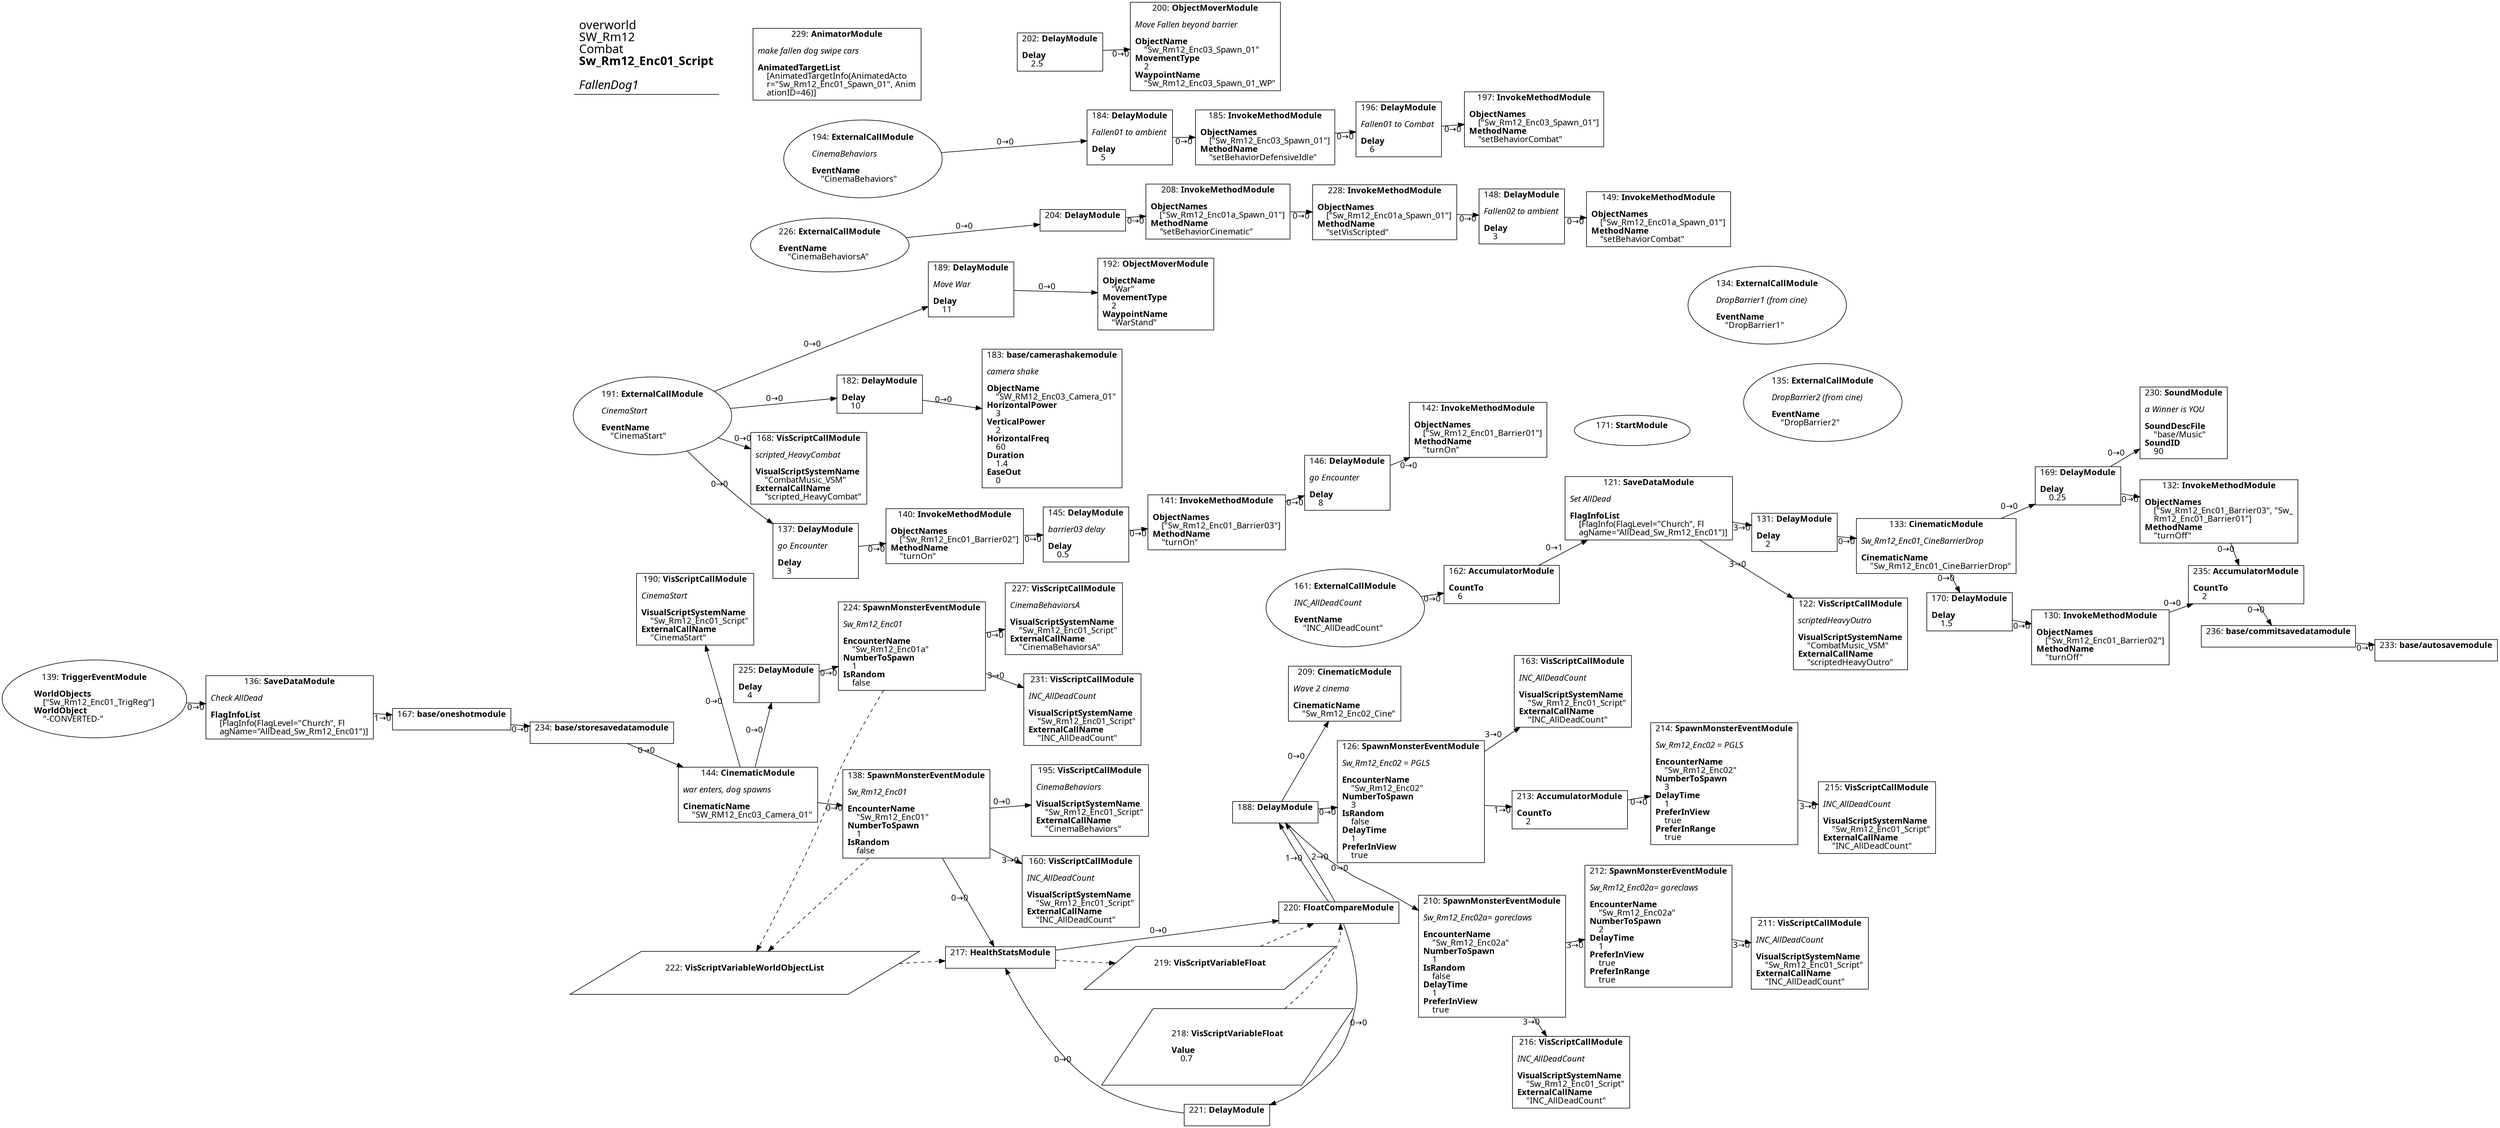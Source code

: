 digraph {
    layout = fdp;
    overlap = prism;
    sep = "+16";
    splines = spline;

    node [ shape = box ];

    graph [ fontname = "Segoe UI" ];
    node [ fontname = "Segoe UI" ];
    edge [ fontname = "Segoe UI" ];

    121 [ label = <121: <b>SaveDataModule</b><br/><br/><i>Set AllDead<br align="left"/></i><br align="left"/><b>FlagInfoList</b><br align="left"/>    [FlagInfo(FlagLevel=&quot;Church&quot;, Fl<br align="left"/>    agName=&quot;AllDead_Sw_Rm12_Enc01&quot;)]<br align="left"/>> ];
    121 [ pos = "2.9540002,-1.3240001!" ];
    121 -> 122 [ label = "3→0" ];
    121 -> 131 [ label = "3→0" ];

    122 [ label = <122: <b>VisScriptCallModule</b><br/><br/><i>scriptedHeavyOutro<br align="left"/></i><br align="left"/><b>VisualScriptSystemName</b><br align="left"/>    &quot;CombatMusic_VSM&quot;<br align="left"/><b>ExternalCallName</b><br align="left"/>    &quot;scriptedHeavyOutro&quot;<br align="left"/>> ];
    122 [ pos = "3.2,-1.5740001!" ];

    126 [ label = <126: <b>SpawnMonsterEventModule</b><br/><br/><i>Sw_Rm12_Enc02 = PGLS<br align="left"/></i><br align="left"/><b>EncounterName</b><br align="left"/>    &quot;Sw_Rm12_Enc02&quot;<br align="left"/><b>NumberToSpawn</b><br align="left"/>    3<br align="left"/><b>IsRandom</b><br align="left"/>    false<br align="left"/><b>DelayTime</b><br align="left"/>    1<br align="left"/><b>PreferInView</b><br align="left"/>    true<br align="left"/>> ];
    126 [ pos = "2.051,-1.8460001!" ];
    126 -> 163 [ label = "3→0" ];
    126 -> 213 [ label = "1→0" ];

    130 [ label = <130: <b>InvokeMethodModule</b><br/><br/><b>ObjectNames</b><br align="left"/>    [&quot;Sw_Rm12_Enc01_Barrier02&quot;]<br align="left"/><b>MethodName</b><br align="left"/>    &quot;turnOff&quot;<br align="left"/>> ];
    130 [ pos = "3.8430002,-1.4310001!" ];
    130 -> 235 [ label = "0→0" ];

    131 [ label = <131: <b>DelayModule</b><br/><br/><b>Delay</b><br align="left"/>    2<br align="left"/>> ];
    131 [ pos = "3.233,-1.3700001!" ];
    131 -> 133 [ label = "0→0" ];

    132 [ label = <132: <b>InvokeMethodModule</b><br/><br/><b>ObjectNames</b><br align="left"/>    [&quot;Sw_Rm12_Enc01_Barrier03&quot;, &quot;Sw_<br align="left"/>    Rm12_Enc01_Barrier01&quot;]<br align="left"/><b>MethodName</b><br align="left"/>    &quot;turnOff&quot;<br align="left"/>> ];
    132 [ pos = "3.8560002,-1.199!" ];
    132 -> 235 [ label = "0→0" ];

    133 [ label = <133: <b>CinematicModule</b><br/><br/><i>Sw_Rm12_Enc01_CineBarrierDrop<br align="left"/></i><br align="left"/><b>CinematicName</b><br align="left"/>    &quot;Sw_Rm12_Enc01_CineBarrierDrop&quot;<br align="left"/>> ];
    133 [ pos = "3.4120002,-1.3700001!" ];
    133 -> 169 [ label = "0→0" ];
    133 -> 170 [ label = "0→0" ];

    134 [ label = <134: <b>ExternalCallModule</b><br/><br/><i>DropBarrier1 (from cine)<br align="left"/></i><br align="left"/><b>EventName</b><br align="left"/>    &quot;DropBarrier1&quot;<br align="left"/>> ];
    134 [ shape = oval ]
    134 [ pos = "3.5060003,-0.88900006!" ];

    135 [ label = <135: <b>ExternalCallModule</b><br/><br/><i>DropBarrier2 (from cine)<br align="left"/></i><br align="left"/><b>EventName</b><br align="left"/>    &quot;DropBarrier2&quot;<br align="left"/>> ];
    135 [ shape = oval ]
    135 [ pos = "3.505,-0.994!" ];

    136 [ label = <136: <b>SaveDataModule</b><br/><br/><i>Check AllDead<br align="left"/></i><br align="left"/><b>FlagInfoList</b><br align="left"/>    [FlagInfo(FlagLevel=&quot;Church&quot;, Fl<br align="left"/>    agName=&quot;AllDead_Sw_Rm12_Enc01&quot;)]<br align="left"/>> ];
    136 [ pos = "0.157,-1.6330001!" ];
    136 -> 167 [ label = "1→0" ];

    137 [ label = <137: <b>DelayModule</b><br/><br/><i>go Encounter<br align="left"/></i><br align="left"/><b>Delay</b><br align="left"/>    3<br align="left"/>> ];
    137 [ pos = "1.087,-1.062!" ];
    137 -> 140 [ label = "0→0" ];

    138 [ label = <138: <b>SpawnMonsterEventModule</b><br/><br/><i>Sw_Rm12_Enc01<br align="left"/></i><br align="left"/><b>EncounterName</b><br align="left"/>    &quot;Sw_Rm12_Enc01&quot;<br align="left"/><b>NumberToSpawn</b><br align="left"/>    1<br align="left"/><b>IsRandom</b><br align="left"/>    false<br align="left"/>> ];
    138 [ pos = "1.0810001,-1.6560001!" ];
    138 -> 160 [ label = "3→0" ];
    138 -> 195 [ label = "0→0" ];
    138 -> 217 [ label = "0→0" ];
    138 -> 222 [ style = dashed ];

    139 [ label = <139: <b>TriggerEventModule</b><br/><br/><b>WorldObjects</b><br align="left"/>    [&quot;Sw_Rm12_Enc01_TrigReg&quot;]<br align="left"/><b>WorldObject</b><br align="left"/>    &quot;-CONVERTED-&quot;<br align="left"/>> ];
    139 [ shape = oval ]
    139 [ pos = "-0.085,-1.6330001!" ];
    139 -> 136 [ label = "0→0" ];

    140 [ label = <140: <b>InvokeMethodModule</b><br/><br/><b>ObjectNames</b><br align="left"/>    [&quot;Sw_Rm12_Enc01_Barrier02&quot;]<br align="left"/><b>MethodName</b><br align="left"/>    &quot;turnOn&quot;<br align="left"/>> ];
    140 [ pos = "1.2590001,-1.062!" ];
    140 -> 145 [ label = "0→0" ];

    141 [ label = <141: <b>InvokeMethodModule</b><br/><br/><b>ObjectNames</b><br align="left"/>    [&quot;Sw_Rm12_Enc01_Barrier03&quot;]<br align="left"/><b>MethodName</b><br align="left"/>    &quot;turnOn&quot;<br align="left"/>> ];
    141 [ pos = "1.6300001,-1.062!" ];
    141 -> 146 [ label = "0→0" ];

    142 [ label = <142: <b>InvokeMethodModule</b><br/><br/><b>ObjectNames</b><br align="left"/>    [&quot;Sw_Rm12_Enc01_Barrier01&quot;]<br align="left"/><b>MethodName</b><br align="left"/>    &quot;turnOn&quot;<br align="left"/>> ];
    142 [ pos = "1.9800001,-1.062!" ];

    144 [ label = <144: <b>CinematicModule</b><br/><br/><i>war enters, dog spawns<br align="left"/></i><br align="left"/><b>CinematicName</b><br align="left"/>    &quot;SW_RM12_Enc03_Camera_01&quot;<br align="left"/>> ];
    144 [ pos = "0.78700006,-1.6560001!" ];
    144 -> 138 [ label = "0→0" ];
    144 -> 190 [ label = "0→0" ];
    144 -> 225 [ label = "0→0" ];

    145 [ label = <145: <b>DelayModule</b><br/><br/><i>barrier03 delay<br align="left"/></i><br align="left"/><b>Delay</b><br align="left"/>    0.5<br align="left"/>> ];
    145 [ pos = "1.462,-1.062!" ];
    145 -> 141 [ label = "0→0" ];

    146 [ label = <146: <b>DelayModule</b><br/><br/><i>go Encounter<br align="left"/></i><br align="left"/><b>Delay</b><br align="left"/>    8<br align="left"/>> ];
    146 [ pos = "1.8100001,-1.062!" ];
    146 -> 142 [ label = "0→0" ];

    148 [ label = <148: <b>DelayModule</b><br/><br/><i>Fallen02 to ambient<br align="left"/></i><br align="left"/><b>Delay</b><br align="left"/>    3<br align="left"/>> ];
    148 [ pos = "1.682,-0.22600001!" ];
    148 -> 149 [ label = "0→0" ];

    149 [ label = <149: <b>InvokeMethodModule</b><br/><br/><b>ObjectNames</b><br align="left"/>    [&quot;Sw_Rm12_Enc01a_Spawn_01&quot;]<br align="left"/><b>MethodName</b><br align="left"/>    &quot;setBehaviorCombat&quot;<br align="left"/>> ];
    149 [ pos = "1.8840001,-0.22600001!" ];

    160 [ label = <160: <b>VisScriptCallModule</b><br/><br/><i>INC_AllDeadCount<br align="left"/></i><br align="left"/><b>VisualScriptSystemName</b><br align="left"/>    &quot;Sw_Rm12_Enc01_Script&quot;<br align="left"/><b>ExternalCallName</b><br align="left"/>    &quot;INC_AllDeadCount&quot;<br align="left"/>> ];
    160 [ pos = "1.4180001,-1.9380001!" ];

    161 [ label = <161: <b>ExternalCallModule</b><br/><br/><i>INC_AllDeadCount<br align="left"/></i><br align="left"/><b>EventName</b><br align="left"/>    &quot;INC_AllDeadCount&quot;<br align="left"/>> ];
    161 [ shape = oval ]
    161 [ pos = "2.4720001,-1.3470001!" ];
    161 -> 162 [ label = "0→0" ];

    162 [ label = <162: <b>AccumulatorModule</b><br/><br/><b>CountTo</b><br align="left"/>    6<br align="left"/>> ];
    162 [ pos = "2.7040002,-1.3470001!" ];
    162 -> 121 [ label = "0→1" ];

    163 [ label = <163: <b>VisScriptCallModule</b><br/><br/><i>INC_AllDeadCount<br align="left"/></i><br align="left"/><b>VisualScriptSystemName</b><br align="left"/>    &quot;Sw_Rm12_Enc01_Script&quot;<br align="left"/><b>ExternalCallName</b><br align="left"/>    &quot;INC_AllDeadCount&quot;<br align="left"/>> ];
    163 [ pos = "2.3530002,-1.7550001!" ];

    167 [ label = <167: <b>base/oneshotmodule</b><br/><br/>> ];
    167 [ pos = "0.363,-1.6560001!" ];
    167 -> 234 [ label = "0→0" ];

    168 [ label = <168: <b>VisScriptCallModule</b><br/><br/><i>scripted_HeavyCombat<br align="left"/></i><br align="left"/><b>VisualScriptSystemName</b><br align="left"/>    &quot;CombatMusic_VSM&quot;<br align="left"/><b>ExternalCallName</b><br align="left"/>    &quot;scripted_HeavyCombat&quot;<br align="left"/>> ];
    168 [ pos = "1.0810001,-0.966!" ];

    169 [ label = <169: <b>DelayModule</b><br/><br/><b>Delay</b><br align="left"/>    0.25<br align="left"/>> ];
    169 [ pos = "3.6560001,-1.199!" ];
    169 -> 132 [ label = "0→0" ];
    169 -> 230 [ label = "0→0" ];

    170 [ label = <170: <b>DelayModule</b><br/><br/><b>Delay</b><br align="left"/>    1.5<br align="left"/>> ];
    170 [ pos = "3.65,-1.452!" ];
    170 -> 130 [ label = "0→0" ];

    171 [ label = <171: <b>StartModule</b><br/><br/>> ];
    171 [ shape = oval ]
    171 [ pos = "2.9150002,-1.2010001!" ];

    182 [ label = <182: <b>DelayModule</b><br/><br/><b>Delay</b><br align="left"/>    10<br align="left"/>> ];
    182 [ pos = "1.0810001,-0.71400005!" ];
    182 -> 183 [ label = "0→0" ];

    183 [ label = <183: <b>base/camerashakemodule</b><br/><br/><i>camera shake<br align="left"/></i><br align="left"/><b>ObjectName</b><br align="left"/>    &quot;SW_RM12_Enc03_Camera_01&quot;<br align="left"/><b>HorizontalPower</b><br align="left"/>    3<br align="left"/><b>VerticalPower</b><br align="left"/>    2<br align="left"/><b>HorizontalFreq</b><br align="left"/>    60<br align="left"/><b>Duration</b><br align="left"/>    1.4<br align="left"/><b>EaseOut</b><br align="left"/>    0<br align="left"/>> ];
    183 [ pos = "1.2600001,-0.71400005!" ];

    184 [ label = <184: <b>DelayModule</b><br/><br/><i>Fallen01 to ambient<br align="left"/></i><br align="left"/><b>Delay</b><br align="left"/>    5<br align="left"/>> ];
    184 [ pos = "1.0730001,0.036000002!" ];
    184 -> 185 [ label = "0→0" ];

    185 [ label = <185: <b>InvokeMethodModule</b><br/><br/><b>ObjectNames</b><br align="left"/>    [&quot;Sw_Rm12_Enc03_Spawn_01&quot;]<br align="left"/><b>MethodName</b><br align="left"/>    &quot;setBehaviorDefensiveIdle&quot;<br align="left"/>> ];
    185 [ pos = "1.2360001,0.036000002!" ];
    185 -> 196 [ label = "0→0" ];

    188 [ label = <188: <b>DelayModule</b><br/><br/>> ];
    188 [ pos = "1.845,-1.843!" ];
    188 -> 126 [ label = "0→0" ];
    188 -> 209 [ label = "0→0" ];
    188 -> 210 [ label = "0→0" ];

    189 [ label = <189: <b>DelayModule</b><br/><br/><i>Move War<br align="left"/></i><br align="left"/><b>Delay</b><br align="left"/>    11<br align="left"/>> ];
    189 [ pos = "1.0780001,-0.50200003!" ];
    189 -> 192 [ label = "0→0" ];

    190 [ label = <190: <b>VisScriptCallModule</b><br/><br/><i>CinemaStart<br align="left"/></i><br align="left"/><b>VisualScriptSystemName</b><br align="left"/>    &quot;Sw_Rm12_Enc01_Script&quot;<br align="left"/><b>ExternalCallName</b><br align="left"/>    &quot;CinemaStart&quot;<br align="left"/>> ];
    190 [ pos = "0.83900005,-1.2980001!" ];

    191 [ label = <191: <b>ExternalCallModule</b><br/><br/><i>CinemaStart<br align="left"/></i><br align="left"/><b>EventName</b><br align="left"/>    &quot;CinemaStart&quot;<br align="left"/>> ];
    191 [ shape = oval ]
    191 [ pos = "0.64500004,-0.845!" ];
    191 -> 189 [ label = "0→0" ];
    191 -> 182 [ label = "0→0" ];
    191 -> 168 [ label = "0→0" ];
    191 -> 137 [ label = "0→0" ];

    192 [ label = <192: <b>ObjectMoverModule</b><br/><br/><b>ObjectName</b><br align="left"/>    &quot;War&quot;<br align="left"/><b>MovementType</b><br align="left"/>    2<br align="left"/><b>WaypointName</b><br align="left"/>    &quot;WarStand&quot;<br align="left"/>> ];
    192 [ pos = "1.256,-0.50200003!" ];

    194 [ label = <194: <b>ExternalCallModule</b><br/><br/><i>CinemaBehaviors<br align="left"/></i><br align="left"/><b>EventName</b><br align="left"/>    &quot;CinemaBehaviors&quot;<br align="left"/>> ];
    194 [ shape = oval ]
    194 [ pos = "0.78000003,-0.13100001!" ];
    194 -> 184 [ label = "0→0" ];

    195 [ label = <195: <b>VisScriptCallModule</b><br/><br/><i>CinemaBehaviors<br align="left"/></i><br align="left"/><b>VisualScriptSystemName</b><br align="left"/>    &quot;Sw_Rm12_Enc01_Script&quot;<br align="left"/><b>ExternalCallName</b><br align="left"/>    &quot;CinemaBehaviors&quot;<br align="left"/>> ];
    195 [ pos = "1.419,-1.6560001!" ];

    196 [ label = <196: <b>DelayModule</b><br/><br/><i>Fallen01 to Combat<br align="left"/></i><br align="left"/><b>Delay</b><br align="left"/>    6<br align="left"/>> ];
    196 [ pos = "1.457,0.036000002!" ];
    196 -> 197 [ label = "0→0" ];

    197 [ label = <197: <b>InvokeMethodModule</b><br/><br/><b>ObjectNames</b><br align="left"/>    [&quot;Sw_Rm12_Enc03_Spawn_01&quot;]<br align="left"/><b>MethodName</b><br align="left"/>    &quot;setBehaviorCombat&quot;<br align="left"/>> ];
    197 [ pos = "1.644,0.036000002!" ];

    200 [ label = <200: <b>ObjectMoverModule</b><br/><br/><i>Move Fallen beyond barrier<br align="left"/></i><br align="left"/><b>ObjectName</b><br align="left"/>    &quot;Sw_Rm12_Enc03_Spawn_01&quot;<br align="left"/><b>MovementType</b><br align="left"/>    2<br align="left"/><b>WaypointName</b><br align="left"/>    &quot;Sw_Rm12_Enc03_Spawn_01_WP&quot;<br align="left"/>> ];
    200 [ pos = "0.97200006,0.578!" ];

    202 [ label = <202: <b>DelayModule</b><br/><br/><b>Delay</b><br align="left"/>    2.5<br align="left"/>> ];
    202 [ pos = "0.78400004,0.578!" ];
    202 -> 200 [ label = "0→0" ];

    204 [ label = <204: <b>DelayModule</b><br/><br/>> ];
    204 [ pos = "1.0730001,-0.22600001!" ];
    204 -> 208 [ label = "0→0" ];

    208 [ label = <208: <b>InvokeMethodModule</b><br/><br/><b>ObjectNames</b><br align="left"/>    [&quot;Sw_Rm12_Enc01a_Spawn_01&quot;]<br align="left"/><b>MethodName</b><br align="left"/>    &quot;setBehaviorCinematic&quot;<br align="left"/>> ];
    208 [ pos = "1.246,-0.22600001!" ];
    208 -> 228 [ label = "0→0" ];

    209 [ label = <209: <b>CinematicModule</b><br/><br/><i>Wave 2 cinema<br align="left"/></i><br align="left"/><b>CinematicName</b><br align="left"/>    &quot;Sw_Rm12_Enc02_Cine&quot;<br align="left"/>> ];
    209 [ pos = "2.052,-1.626!" ];

    210 [ label = <210: <b>SpawnMonsterEventModule</b><br/><br/><i>Sw_Rm12_Enc02a= goreclaws<br align="left"/></i><br align="left"/><b>EncounterName</b><br align="left"/>    &quot;Sw_Rm12_Enc02a&quot;<br align="left"/><b>NumberToSpawn</b><br align="left"/>    1<br align="left"/><b>IsRandom</b><br align="left"/>    false<br align="left"/><b>DelayTime</b><br align="left"/>    1<br align="left"/><b>PreferInView</b><br align="left"/>    true<br align="left"/>> ];
    210 [ pos = "2.051,-2.124!" ];
    210 -> 212 [ label = "3→0" ];
    210 -> 216 [ label = "3→0" ];

    211 [ label = <211: <b>VisScriptCallModule</b><br/><br/><i>INC_AllDeadCount<br align="left"/></i><br align="left"/><b>VisualScriptSystemName</b><br align="left"/>    &quot;Sw_Rm12_Enc01_Script&quot;<br align="left"/><b>ExternalCallName</b><br align="left"/>    &quot;INC_AllDeadCount&quot;<br align="left"/>> ];
    211 [ pos = "2.825,-2.262!" ];

    212 [ label = <212: <b>SpawnMonsterEventModule</b><br/><br/><i>Sw_Rm12_Enc02a= goreclaws<br align="left"/></i><br align="left"/><b>EncounterName</b><br align="left"/>    &quot;Sw_Rm12_Enc02a&quot;<br align="left"/><b>NumberToSpawn</b><br align="left"/>    2<br align="left"/><b>DelayTime</b><br align="left"/>    1<br align="left"/><b>PreferInView</b><br align="left"/>    true<br align="left"/><b>PreferInRange</b><br align="left"/>    true<br align="left"/>> ];
    212 [ pos = "2.555,-2.193!" ];
    212 -> 211 [ label = "3→0" ];

    213 [ label = <213: <b>AccumulatorModule</b><br/><br/><b>CountTo</b><br align="left"/>    2<br align="left"/>> ];
    213 [ pos = "2.342,-1.8690001!" ];
    213 -> 214 [ label = "0→0" ];

    214 [ label = <214: <b>SpawnMonsterEventModule</b><br/><br/><i>Sw_Rm12_Enc02 = PGLS<br align="left"/></i><br align="left"/><b>EncounterName</b><br align="left"/>    &quot;Sw_Rm12_Enc02&quot;<br align="left"/><b>NumberToSpawn</b><br align="left"/>    3<br align="left"/><b>DelayTime</b><br align="left"/>    1<br align="left"/><b>PreferInView</b><br align="left"/>    true<br align="left"/><b>PreferInRange</b><br align="left"/>    true<br align="left"/>> ];
    214 [ pos = "2.555,-1.8690001!" ];
    214 -> 215 [ label = "3→0" ];

    215 [ label = <215: <b>VisScriptCallModule</b><br/><br/><i>INC_AllDeadCount<br align="left"/></i><br align="left"/><b>VisualScriptSystemName</b><br align="left"/>    &quot;Sw_Rm12_Enc01_Script&quot;<br align="left"/><b>ExternalCallName</b><br align="left"/>    &quot;INC_AllDeadCount&quot;<br align="left"/>> ];
    215 [ pos = "2.831,-1.9380001!" ];

    216 [ label = <216: <b>VisScriptCallModule</b><br/><br/><i>INC_AllDeadCount<br align="left"/></i><br align="left"/><b>VisualScriptSystemName</b><br align="left"/>    &quot;Sw_Rm12_Enc01_Script&quot;<br align="left"/><b>ExternalCallName</b><br align="left"/>    &quot;INC_AllDeadCount&quot;<br align="left"/>> ];
    216 [ pos = "2.3630002,-2.411!" ];

    217 [ label = <217: <b>HealthStatsModule</b><br/><br/>> ];
    217 [ pos = "1.3330001,-2.0800002!" ];
    217 -> 220 [ label = "0→0" ];
    217 -> 219 [ style = dashed ];
    222 -> 217 [ style = dashed ];

    218 [ label = <218: <b>VisScriptVariableFloat</b><br/><br/><b>Value</b><br align="left"/>    0.7<br align="left"/>> ];
    218 [ shape = parallelogram ]
    218 [ pos = "1.5170001,-2.2!" ];

    219 [ label = <219: <b>VisScriptVariableFloat</b><br/><br/>> ];
    219 [ shape = parallelogram ]
    219 [ pos = "1.5180001,-2.125!" ];

    220 [ label = <220: <b>FloatCompareModule</b><br/><br/>> ];
    220 [ pos = "1.651,-2.0800002!" ];
    220 -> 221 [ label = "0→0" ];
    220 -> 188 [ label = "1→0" ];
    220 -> 188 [ label = "2→0" ];
    218 -> 220 [ style = dashed ];
    219 -> 220 [ style = dashed ];

    221 [ label = <221: <b>DelayModule</b><br/><br/>> ];
    221 [ pos = "1.5050001,-2.299!" ];
    221 -> 217 [ label = "0→0" ];

    222 [ label = <222: <b>VisScriptVariableWorldObjectList</b><br/><br/>> ];
    222 [ shape = parallelogram ]
    222 [ pos = "1.105,-2.131!" ];

    224 [ label = <224: <b>SpawnMonsterEventModule</b><br/><br/><i>Sw_Rm12_Enc01<br align="left"/></i><br align="left"/><b>EncounterName</b><br align="left"/>    &quot;Sw_Rm12_Enc01a&quot;<br align="left"/><b>NumberToSpawn</b><br align="left"/>    1<br align="left"/><b>IsRandom</b><br align="left"/>    false<br align="left"/>> ];
    224 [ pos = "1.082,-1.3570001!" ];
    224 -> 227 [ label = "0→0" ];
    224 -> 231 [ label = "3→0" ];
    224 -> 222 [ style = dashed ];

    225 [ label = <225: <b>DelayModule</b><br/><br/><b>Delay</b><br align="left"/>    4<br align="left"/>> ];
    225 [ pos = "0.9250001,-1.4000001!" ];
    225 -> 224 [ label = "0→0" ];

    226 [ label = <226: <b>ExternalCallModule</b><br/><br/><b>EventName</b><br align="left"/>    &quot;CinemaBehaviorsA&quot;<br align="left"/>> ];
    226 [ shape = oval ]
    226 [ pos = "0.78000003,-0.28100002!" ];
    226 -> 204 [ label = "0→0" ];

    227 [ label = <227: <b>VisScriptCallModule</b><br/><br/><i>CinemaBehaviorsA<br align="left"/></i><br align="left"/><b>VisualScriptSystemName</b><br align="left"/>    &quot;Sw_Rm12_Enc01_Script&quot;<br align="left"/><b>ExternalCallName</b><br align="left"/>    &quot;CinemaBehaviorsA&quot;<br align="left"/>> ];
    227 [ pos = "1.3700001,-1.3570001!" ];

    228 [ label = <228: <b>InvokeMethodModule</b><br/><br/><b>ObjectNames</b><br align="left"/>    [&quot;Sw_Rm12_Enc01a_Spawn_01&quot;]<br align="left"/><b>MethodName</b><br align="left"/>    &quot;setVisScripted&quot;<br align="left"/>> ];
    228 [ pos = "1.439,-0.22600001!" ];
    228 -> 148 [ label = "0→0" ];

    229 [ label = <229: <b>AnimatorModule</b><br/><br/><i>make fallen dog swipe cars<br align="left"/></i><br align="left"/><b>AnimatedTargetList</b><br align="left"/>    [AnimatedTargetInfo(AnimatedActo<br align="left"/>    r=&quot;Sw_Rm12_Enc01_Spawn_01&quot;, Anim<br align="left"/>    ationID=46)]<br align="left"/>> ];
    229 [ pos = "0.51900005,0.545!" ];

    230 [ label = <230: <b>SoundModule</b><br/><br/><i>a Winner is YOU<br align="left"/></i><br align="left"/><b>SoundDescFile</b><br align="left"/>    &quot;base/Music&quot;<br align="left"/><b>SoundID</b><br align="left"/>    90<br align="left"/>> ];
    230 [ pos = "3.857,-1.0630001!" ];

    231 [ label = <231: <b>VisScriptCallModule</b><br/><br/><i>INC_AllDeadCount<br align="left"/></i><br align="left"/><b>VisualScriptSystemName</b><br align="left"/>    &quot;Sw_Rm12_Enc01_Script&quot;<br align="left"/><b>ExternalCallName</b><br align="left"/>    &quot;INC_AllDeadCount&quot;<br align="left"/>> ];
    231 [ pos = "1.3690001,-1.455!" ];

    233 [ label = <233: <b>base/autosavemodule</b><br/><br/>> ];
    233 [ pos = "4.623,-1.34!" ];

    234 [ label = <234: <b>base/storesavedatamodule</b><br/><br/>> ];
    234 [ pos = "0.551,-1.6560001!" ];
    234 -> 144 [ label = "0→0" ];

    235 [ label = <235: <b>AccumulatorModule</b><br/><br/><b>CountTo</b><br align="left"/>    2<br align="left"/>> ];
    235 [ pos = "4.103,-1.317!" ];
    235 -> 236 [ label = "0→0" ];

    236 [ label = <236: <b>base/commitsavedatamodule</b><br/><br/>> ];
    236 [ pos = "4.3760004,-1.34!" ];
    236 -> 233 [ label = "0→0" ];

    title [ pos = "-0.086,0.57900006!" ];
    title [ shape = underline ];
    title [ label = <<font point-size="20">overworld<br align="left"/>SW_Rm12<br align="left"/>Combat<br align="left"/><b>Sw_Rm12_Enc01_Script</b><br align="left"/><br/><i>FallenDog1</i><br align="left"/></font>> ];
}
